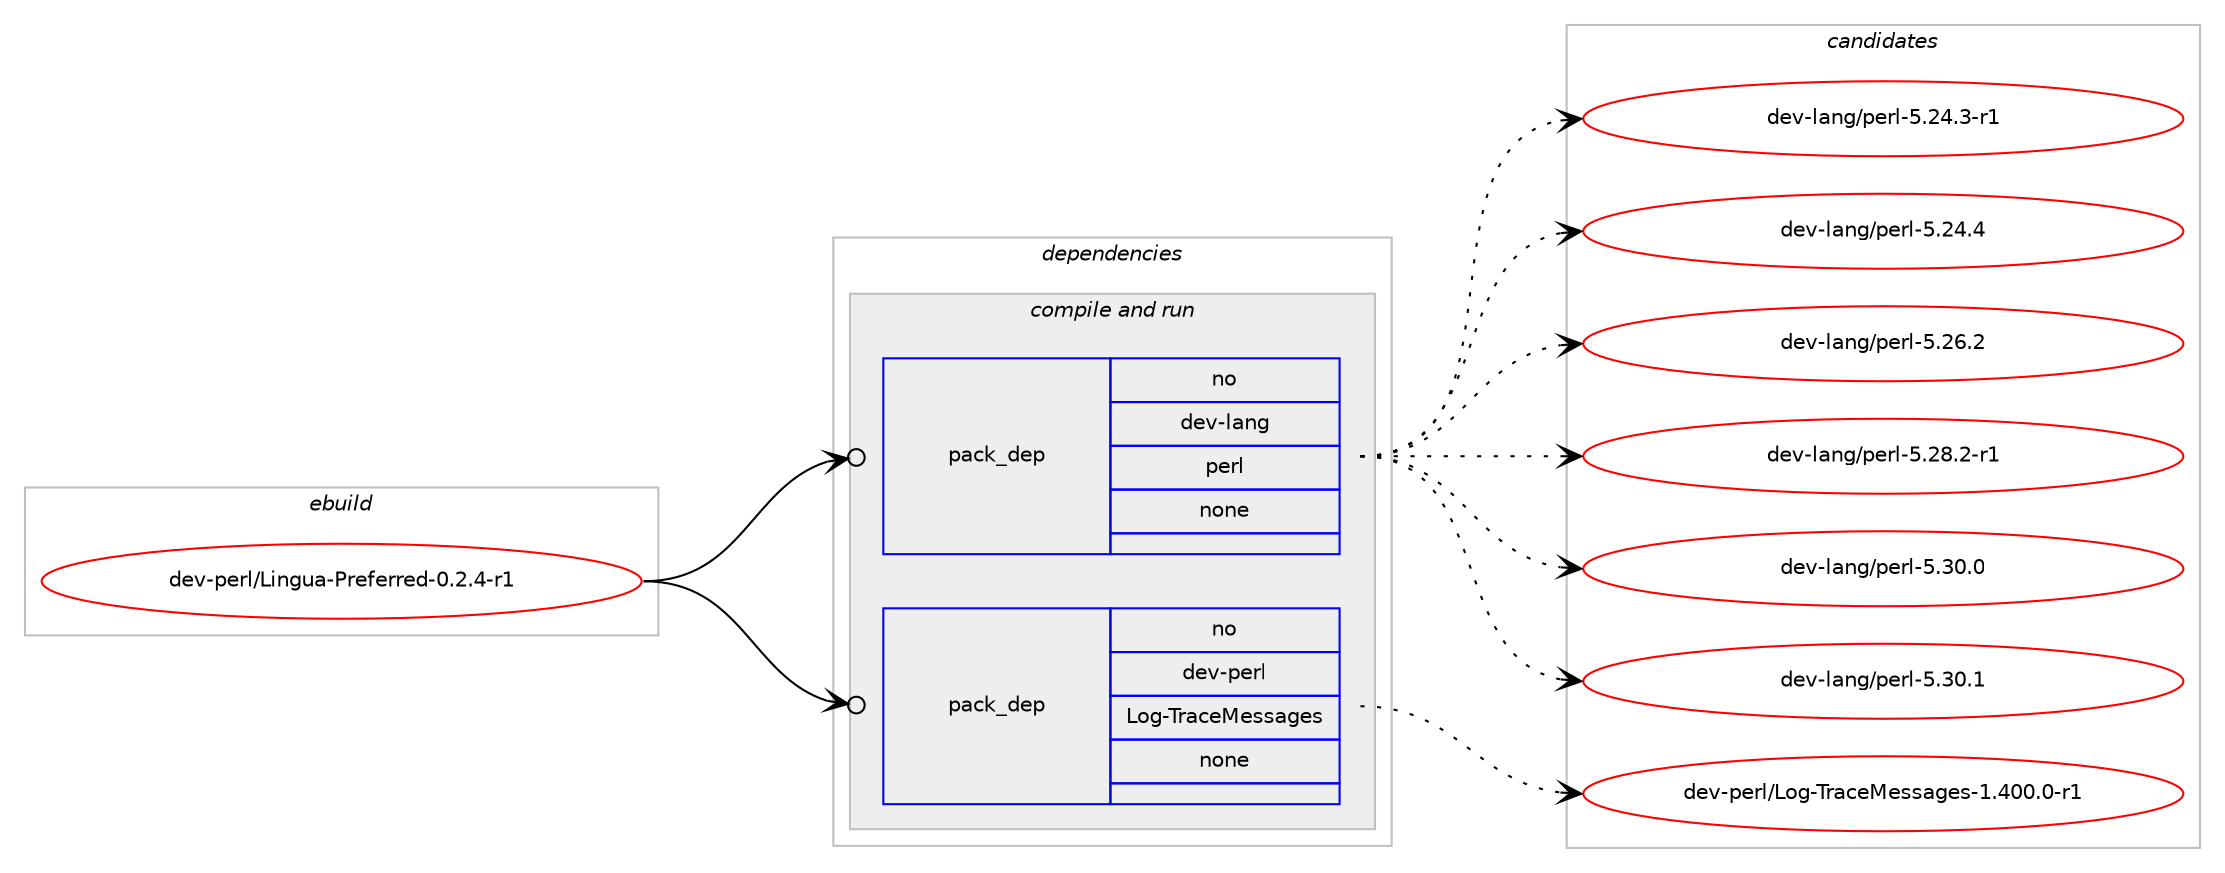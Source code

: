 digraph prolog {

# *************
# Graph options
# *************

newrank=true;
concentrate=true;
compound=true;
graph [rankdir=LR,fontname=Helvetica,fontsize=10,ranksep=1.5];#, ranksep=2.5, nodesep=0.2];
edge  [arrowhead=vee];
node  [fontname=Helvetica,fontsize=10];

# **********
# The ebuild
# **********

subgraph cluster_leftcol {
color=gray;
rank=same;
label=<<i>ebuild</i>>;
id [label="dev-perl/Lingua-Preferred-0.2.4-r1", color=red, width=4, href="../dev-perl/Lingua-Preferred-0.2.4-r1.svg"];
}

# ****************
# The dependencies
# ****************

subgraph cluster_midcol {
color=gray;
label=<<i>dependencies</i>>;
subgraph cluster_compile {
fillcolor="#eeeeee";
style=filled;
label=<<i>compile</i>>;
}
subgraph cluster_compileandrun {
fillcolor="#eeeeee";
style=filled;
label=<<i>compile and run</i>>;
subgraph pack434557 {
dependency580058 [label=<<TABLE BORDER="0" CELLBORDER="1" CELLSPACING="0" CELLPADDING="4" WIDTH="220"><TR><TD ROWSPAN="6" CELLPADDING="30">pack_dep</TD></TR><TR><TD WIDTH="110">no</TD></TR><TR><TD>dev-lang</TD></TR><TR><TD>perl</TD></TR><TR><TD>none</TD></TR><TR><TD></TD></TR></TABLE>>, shape=none, color=blue];
}
id:e -> dependency580058:w [weight=20,style="solid",arrowhead="odotvee"];
subgraph pack434558 {
dependency580059 [label=<<TABLE BORDER="0" CELLBORDER="1" CELLSPACING="0" CELLPADDING="4" WIDTH="220"><TR><TD ROWSPAN="6" CELLPADDING="30">pack_dep</TD></TR><TR><TD WIDTH="110">no</TD></TR><TR><TD>dev-perl</TD></TR><TR><TD>Log-TraceMessages</TD></TR><TR><TD>none</TD></TR><TR><TD></TD></TR></TABLE>>, shape=none, color=blue];
}
id:e -> dependency580059:w [weight=20,style="solid",arrowhead="odotvee"];
}
subgraph cluster_run {
fillcolor="#eeeeee";
style=filled;
label=<<i>run</i>>;
}
}

# **************
# The candidates
# **************

subgraph cluster_choices {
rank=same;
color=gray;
label=<<i>candidates</i>>;

subgraph choice434557 {
color=black;
nodesep=1;
choice100101118451089711010347112101114108455346505246514511449 [label="dev-lang/perl-5.24.3-r1", color=red, width=4,href="../dev-lang/perl-5.24.3-r1.svg"];
choice10010111845108971101034711210111410845534650524652 [label="dev-lang/perl-5.24.4", color=red, width=4,href="../dev-lang/perl-5.24.4.svg"];
choice10010111845108971101034711210111410845534650544650 [label="dev-lang/perl-5.26.2", color=red, width=4,href="../dev-lang/perl-5.26.2.svg"];
choice100101118451089711010347112101114108455346505646504511449 [label="dev-lang/perl-5.28.2-r1", color=red, width=4,href="../dev-lang/perl-5.28.2-r1.svg"];
choice10010111845108971101034711210111410845534651484648 [label="dev-lang/perl-5.30.0", color=red, width=4,href="../dev-lang/perl-5.30.0.svg"];
choice10010111845108971101034711210111410845534651484649 [label="dev-lang/perl-5.30.1", color=red, width=4,href="../dev-lang/perl-5.30.1.svg"];
dependency580058:e -> choice100101118451089711010347112101114108455346505246514511449:w [style=dotted,weight="100"];
dependency580058:e -> choice10010111845108971101034711210111410845534650524652:w [style=dotted,weight="100"];
dependency580058:e -> choice10010111845108971101034711210111410845534650544650:w [style=dotted,weight="100"];
dependency580058:e -> choice100101118451089711010347112101114108455346505646504511449:w [style=dotted,weight="100"];
dependency580058:e -> choice10010111845108971101034711210111410845534651484648:w [style=dotted,weight="100"];
dependency580058:e -> choice10010111845108971101034711210111410845534651484649:w [style=dotted,weight="100"];
}
subgraph choice434558 {
color=black;
nodesep=1;
choice10010111845112101114108477611110345841149799101771011151159710310111545494652484846484511449 [label="dev-perl/Log-TraceMessages-1.400.0-r1", color=red, width=4,href="../dev-perl/Log-TraceMessages-1.400.0-r1.svg"];
dependency580059:e -> choice10010111845112101114108477611110345841149799101771011151159710310111545494652484846484511449:w [style=dotted,weight="100"];
}
}

}
